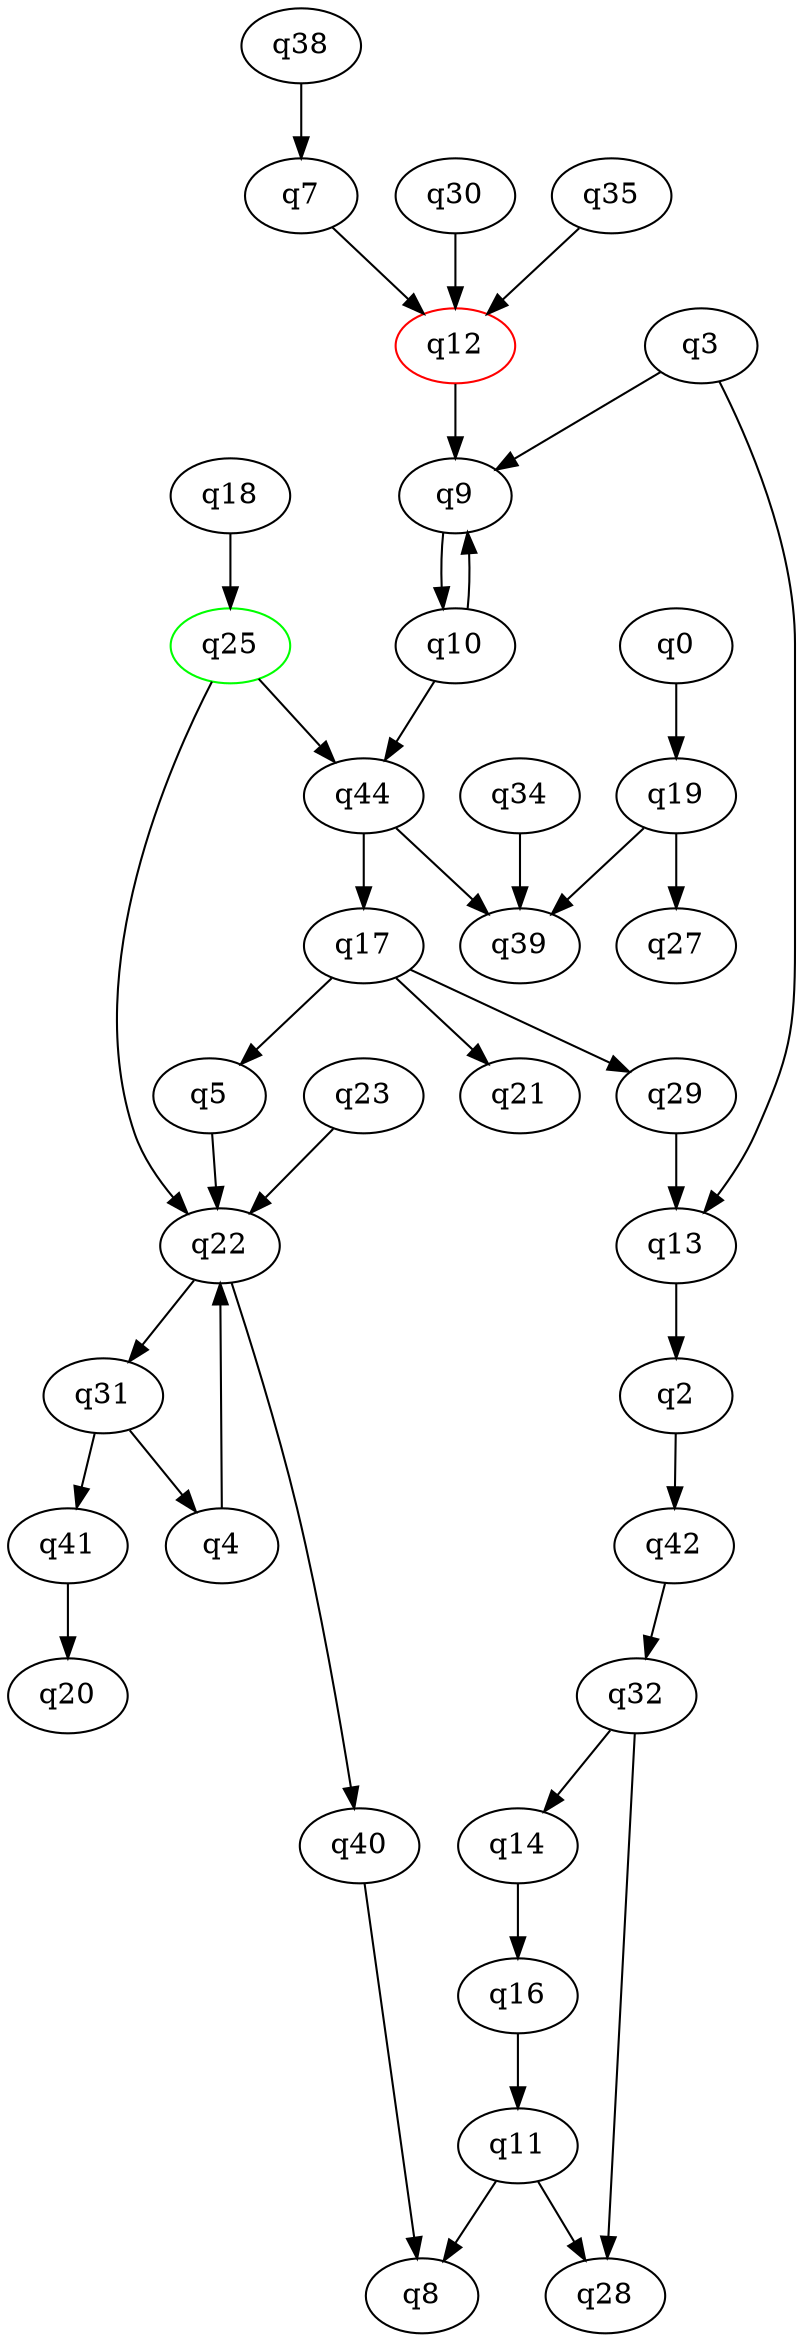 digraph A{
q25 [initial=1,color=green];
q12 [final=1,color=red];
q0 -> q19;
q2 -> q42;
q3 -> q9;
q3 -> q13;
q4 -> q22;
q5 -> q22;
q7 -> q12;
q9 -> q10;
q10 -> q9;
q10 -> q44;
q11 -> q8;
q11 -> q28;
q12 -> q9;
q13 -> q2;
q14 -> q16;
q16 -> q11;
q17 -> q5;
q17 -> q21;
q17 -> q29;
q18 -> q25;
q19 -> q27;
q19 -> q39;
q22 -> q31;
q22 -> q40;
q23 -> q22;
q25 -> q22;
q25 -> q44;
q29 -> q13;
q30 -> q12;
q31 -> q4;
q31 -> q41;
q32 -> q14;
q32 -> q28;
q34 -> q39;
q35 -> q12;
q38 -> q7;
q40 -> q8;
q41 -> q20;
q42 -> q32;
q44 -> q17;
q44 -> q39;
}